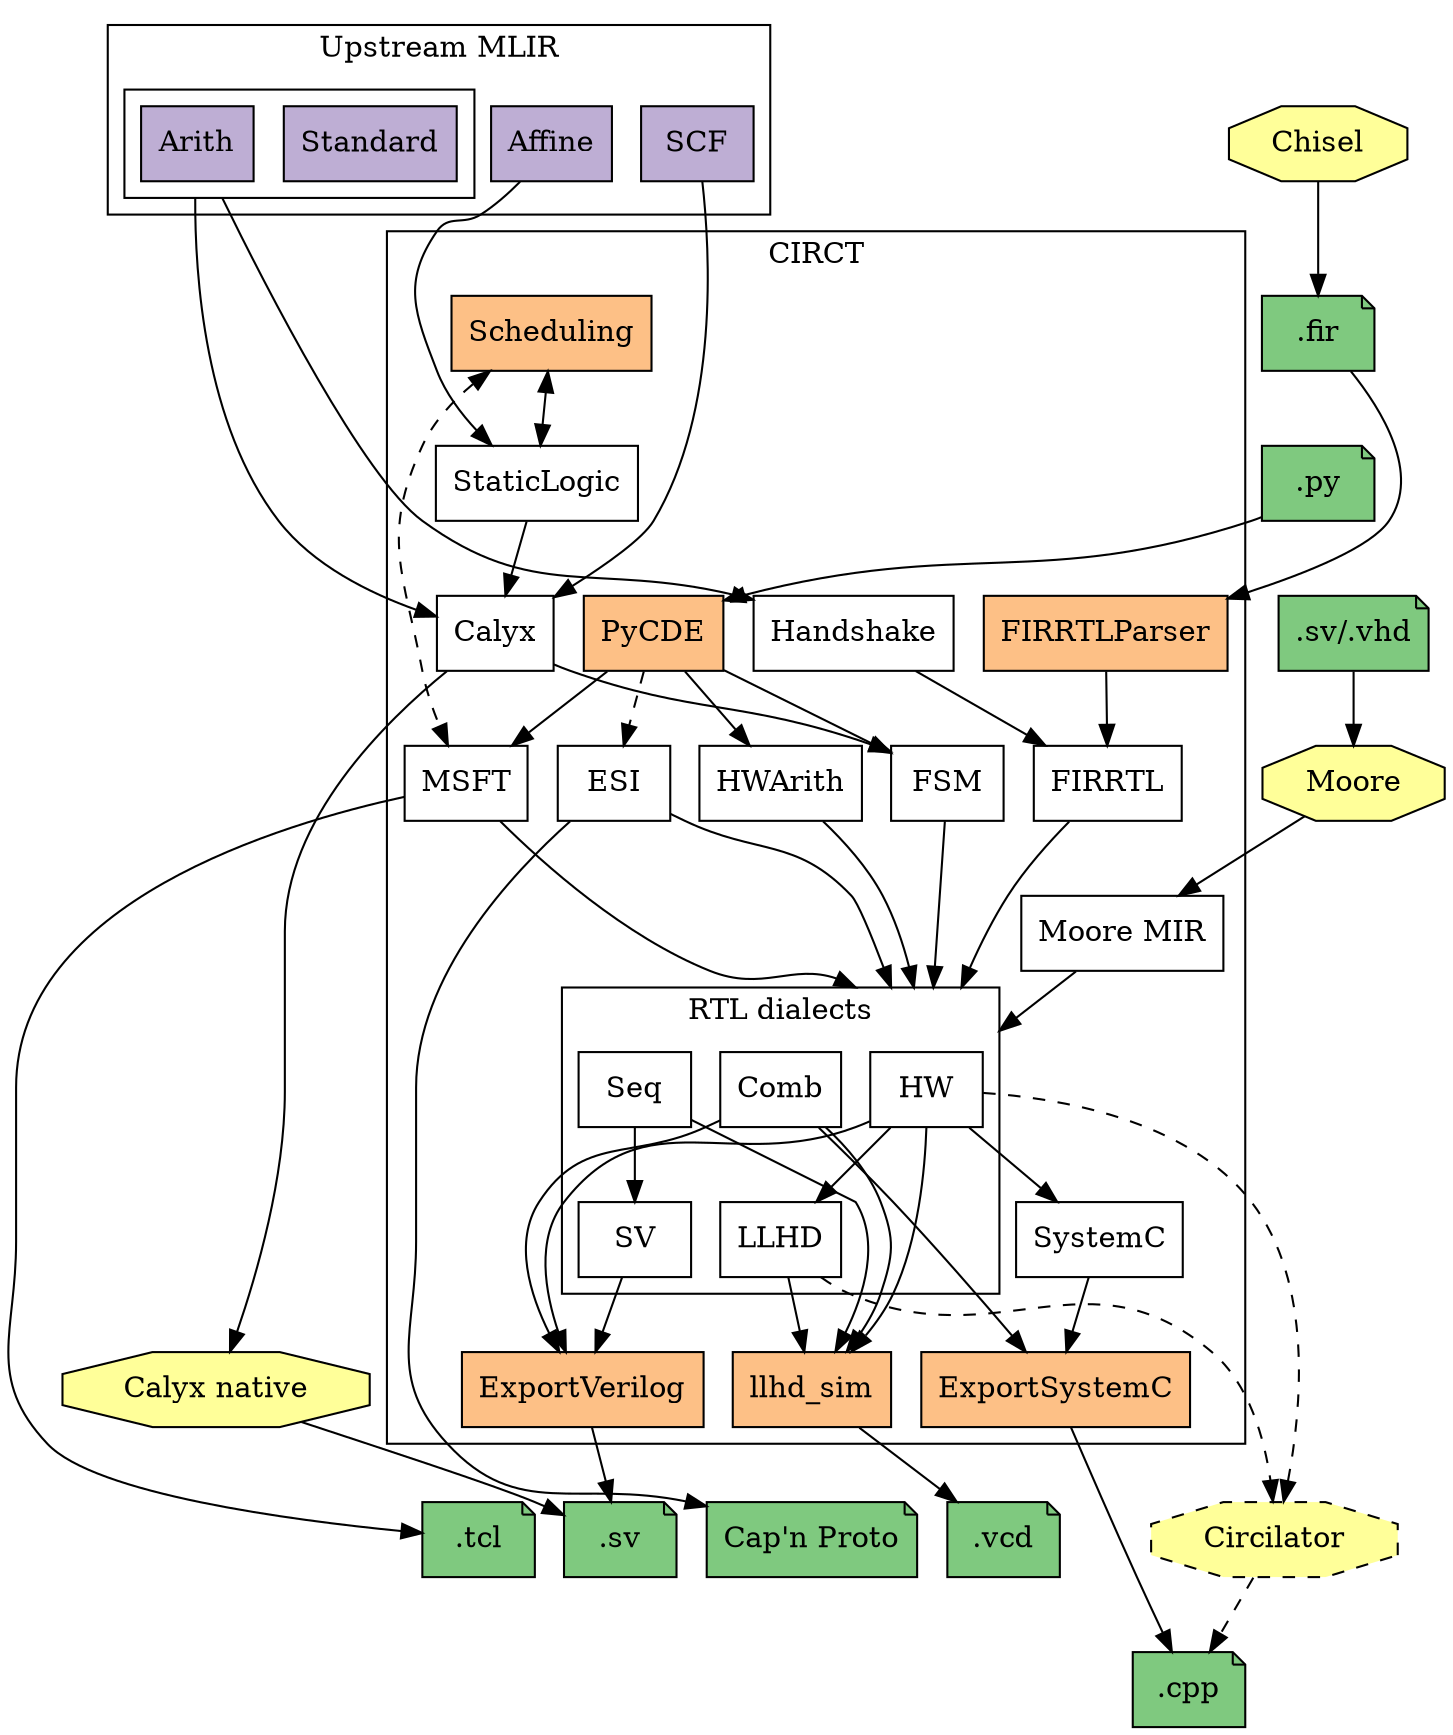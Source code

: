 digraph G {
  // Note: Remember to run the circt/utils/update-docs-dialects.sh script after
  // modifying this file to regenerate the .svg and .png renders of the graph.
  rankdir = TB
  splines=spline
  node [shape=box style=filled fillcolor="white"]
  nodesep=0.2 // horizontal compression
  ranksep=0.5 // vertical compression
  compound=true

  // MLIR dialects
  subgraph cluster_mlir {
    label = "Upstream MLIR";
    node [fillcolor="#beaed4"]
    SCF Affine
    subgraph cluster_std_arith_dialect {
      label = ""
      Standard Arith
    }
  }

  subgraph cluster_circt {
    label = "CIRCT"
    // CIRCT dialects
    Handshake [URL="https://circt.llvm.org/docs/Dialects/Handshake/"]
    Calyx [URL="https://circt.llvm.org/docs/Dialects/Calyx/"]
    FIRRTL [URL="https://circt.llvm.org/docs/Dialects/FIRRTL/"]
    StaticLogic [URL="https://circt.llvm.org/docs/Dialects/StaticLogic/"]
    MSFT [URL="https://circt.llvm.org/docs/Dialects/MSFT/"]
    ESI [URL="https://circt.llvm.org/docs/Dialects/ESI/"]
    FSM [URL="https://circt.llvm.org/docs/Dialects/FSM/"]
    HWArith [URL="https://circt.llvm.org/docs/Dialects/HWArith/"]
    SystemC [URL="https://circt.llvm.org/docs/Dialects/SystemC/"]
    MooreMIR [URL="https://circt.llvm.org/docs/Dialects/Moore/", label="Moore MIR"]

    // Invisible node to make space for RTL cluster's incoming edges.
    space_above_RTL [style = invis, label=""]

    subgraph cluster_RTL {
      label = "RTL dialects"
      Seq [URL="https://circt.llvm.org/docs/Dialects/Seq/"]
      HW [URL="https://circt.llvm.org/docs/Dialects/HW/"]
      SV [URL="https://circt.llvm.org/docs/Dialects/SV/"]
      Comb [URL="https://circt.llvm.org/docs/Dialects/Comb/"]
      LLHD [URL="https://circt.llvm.org/docs/Dialects/LLHD/"]
    }

    // Internal tools
    subgraph internal_tools{
      node [fillcolor="#fdc086"]
      FIRRTLParser llhd_sim ExportSystemC
      ExportVerilog [URL="https://circt.llvm.org/docs/VerilogGeneration/"]
      PyCDE [URL="https://circt.llvm.org/docs/PyCDE/"]
      Scheduling [URL="https://circt.llvm.org/docs/Scheduling/"]
    }
  }

  // External tools
  subgraph external_tools {
    node [shape=octagon fillcolor="#ffff99"]
    Moore Chisel
    Calyx_native [label="Calyx native"]
    Circilator [style="dashed,filled"]
  }

  // File formats
  subgraph file_formats {
    node [fillcolor="#7fc97f" shape="note"]
    VCDTrace [label=".vcd"]
    CPPFile [label=".cpp"]
    SVFile [label=".sv"]
    CapNProto [label="Cap'n Proto"]
    TCL [label=".tcl"]
    FIRFile [label=".fir"]
    SVVHDL [label=".sv/.vhd"]
    PyFile [label=".py"]
  }

  // ===== Connections =====
  // Dialect conversions
  SCF -> Calyx
  Affine -> StaticLogic
  StaticLogic -> Calyx
  Arith -> {Handshake Calyx} [ltail=cluster_std_arith_dialect]

  Handshake -> FIRRTL
  Calyx -> FSM

  // Things that lower into a subset of the RTL-like dialects. Cluster these
  // together to avoid a massive clutter.
  {FIRRTL FSM ESI MSFT HWArith MooreMIR} -> HW [lhead=cluster_RTL]
  Seq -> SV
  HW -> LLHD
  Comb -> ExportVerilog
  HW -> SystemC

  // Tool flows
  Scheduling -> StaticLogic [dir=both]
  Chisel -> FIRFile
  FIRFile -> FIRRTLParser
  FIRRTLParser -> FIRRTL
  {SystemC, Comb} -> ExportSystemC
  ExportSystemC -> CPPFile
  {HW SV} -> ExportVerilog
  SVVHDL -> Moore [weight=999]
  Moore -> MooreMIR
  {LLHD HW} -> Circilator [style=dashed]
  Calyx -> Calyx_native
  {Calyx_native ExportVerilog} -> SVFile
  Circilator -> CPPFile [style=dashed]
  {LLHD Comb HW Seq} -> llhd_sim
  llhd_sim -> VCDTrace
  ESI -> CapNProto
  MSFT -> TCL
  PyFile -> PyCDE
  PyCDE -> ESI [style=dashed]
  PyCDE -> MSFT
  PyCDE -> HWArith
  PyCDE -> FSM
  Scheduling -> MSFT [dir=both, style=dashed]

  // ====== Some fake edges to coerce a good layout ======
  // Note: Modify these if you make changes to the above diagram, and things
  // start looking weird.
  Affine -> Scheduling [weight=999 style=invis]
  FIRFile -> PyFile [weight=999 style=invis]

  // Leave one rank free above the RTL cluster to improve routing of incoming
  // edges.
  {FIRRTL FSM ESI MSFT HWArith} -> space_above_RTL [weight=999, style=invis]
  space_above_RTL -> {Seq HW Comb} [lhead=cluster_RTL, weight=999, style=invis]

  // Fix the following sink nodes below the CIRCT cluster
  llhd_sim -> {SVFile Circilator TCL CapNProto} [weight=999 style=invis]
  Calyx_native -> SVFile [weight=999 style=invis]
}
